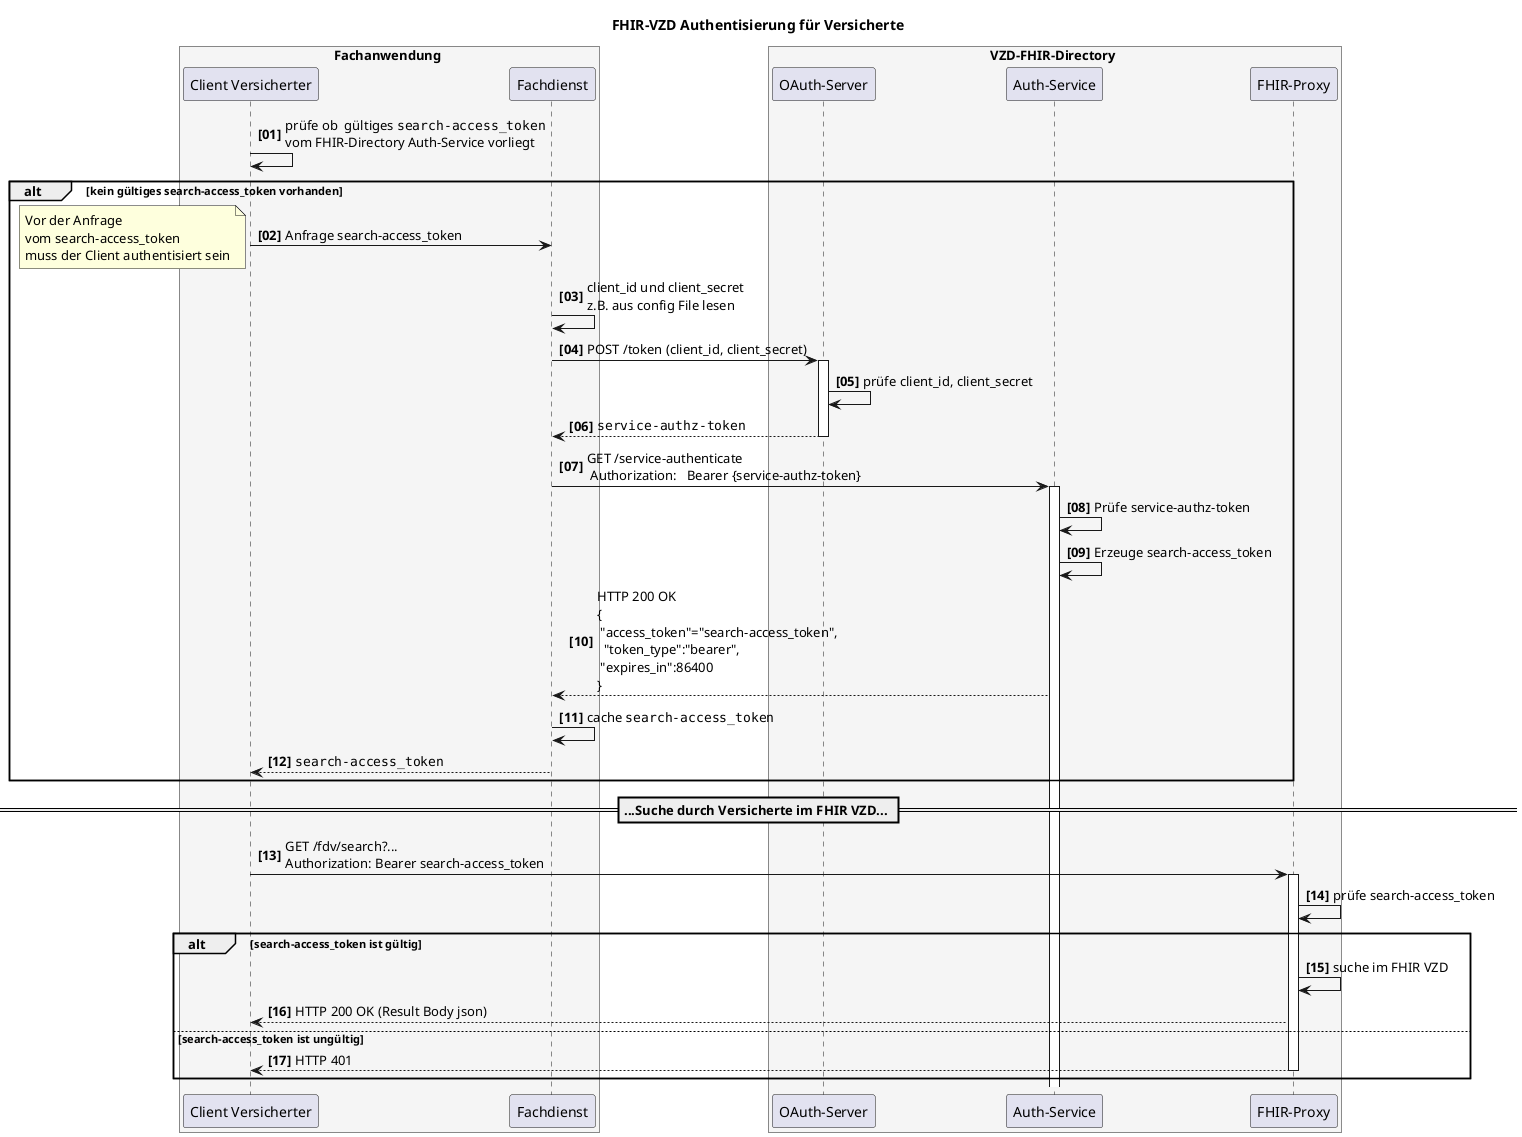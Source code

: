 @startuml
autonumber 1 1 "<b>[00]"
title "FHIR-VZD Authentisierung für Versicherte"


box Fachanwendung #WhiteSmoke
    participant VClient as "Client Versicherter"
    participant FDienst as "Fachdienst"
end box

box VZD-FHIR-Directory #WhiteSmoke
    participant "OAuth-Server" as VzdOAuth
    participant "Auth-Service" as VzdAuth
    participant fp as "FHIR-Proxy"
end box

VClient-> VClient: prüfe ob  gültiges ""search-access_token""\nvom FHIR-Directory Auth-Service vorliegt

alt kein gültiges search-access_token vorhanden
   VClient-> FDienst: Anfrage search-access_token

note left: Vor der Anfrage\nvom search-access_token\nmuss der Client authentisiert sein
   
   FDienst -> FDienst: client_id und client_secret\nz.B. aus config File lesen
   FDienst ->VzdOAuth++: POST /token (client_id, client_secret)
   VzdOAuth->VzdOAuth: prüfe client_id, client_secret
   VzdOAuth-->FDienst--: ""service-authz-token""

   FDienst->VzdAuth++: GET /service-authenticate \n Authorization:   Bearer {service-authz-token}

   VzdAuth->VzdAuth: Prüfe service-authz-token

   VzdAuth->VzdAuth: Erzeuge search-access_token
   VzdAuth-->FDienst: HTTP 200 OK\n{\n "access_token"="search-access_token",\n  "token_type":"bearer",\n "expires_in":86400\n}

   FDienst->FDienst: cache ""search-access_token""

   FDienst-->VClient: ""search-access_token""
end

== ...Suche durch Versicherte im FHIR VZD... ==

VClient -> fp: GET /fdv/search?... \nAuthorization: Bearer search-access_token
activate fp
fp -> fp: prüfe search-access_token

alt search-access_token ist gültig
   fp -> fp: suche im FHIR VZD
   fp --> VClient : HTTP 200 OK (Result Body json)
 else search-access_token ist ungültig
   fp --> VClient : HTTP 401
   deactivate fp
end

@enduml
